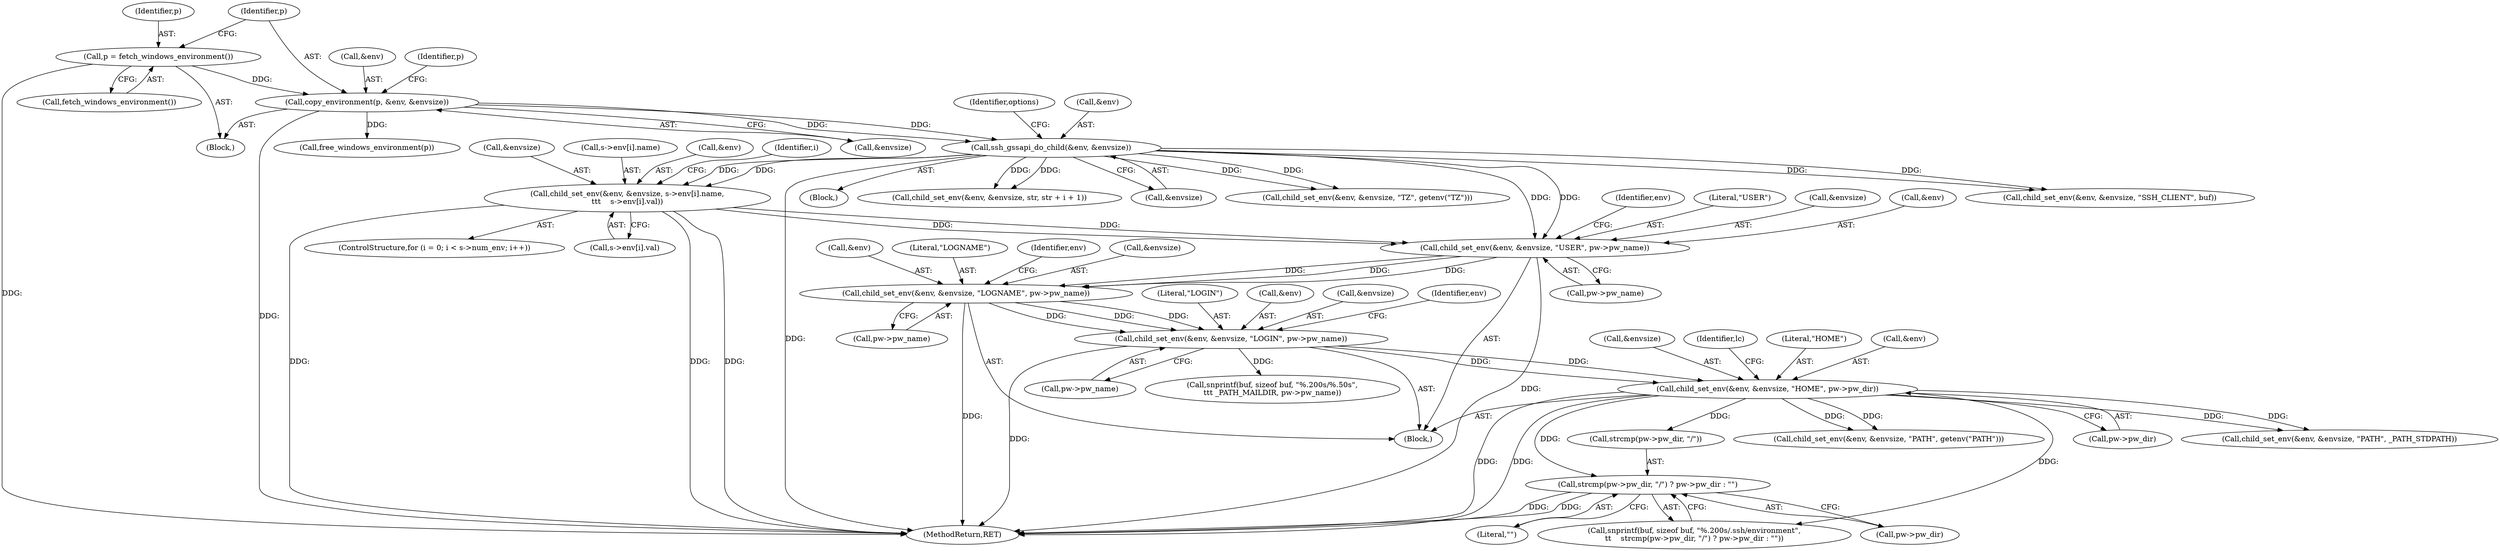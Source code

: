 digraph "0_mindrot_85bdcd7c92fe7ff133bbc4e10a65c91810f88755@API" {
"1000591" [label="(Call,strcmp(pw->pw_dir, \"/\") ? pw->pw_dir : \"\")"];
"1000233" [label="(Call,child_set_env(&env, &envsize, \"HOME\", pw->pw_dir))"];
"1000224" [label="(Call,child_set_env(&env, &envsize, \"LOGIN\", pw->pw_name))"];
"1000215" [label="(Call,child_set_env(&env, &envsize, \"LOGNAME\", pw->pw_name))"];
"1000206" [label="(Call,child_set_env(&env, &envsize, \"USER\", pw->pw_name))"];
"1000187" [label="(Call,child_set_env(&env, &envsize, s->env[i].name,\n\t\t\t    s->env[i].val))"];
"1000165" [label="(Call,ssh_gssapi_do_child(&env, &envsize))"];
"1000157" [label="(Call,copy_environment(p, &env, &envsize))"];
"1000154" [label="(Call,p = fetch_windows_environment())"];
"1000591" [label="(Call,strcmp(pw->pw_dir, \"/\") ? pw->pw_dir : \"\")"];
"1000226" [label="(Identifier,env)"];
"1000236" [label="(Call,&envsize)"];
"1000155" [label="(Identifier,p)"];
"1000175" [label="(Block,)"];
"1000186" [label="(Identifier,i)"];
"1000154" [label="(Call,p = fetch_windows_environment())"];
"1000230" [label="(Call,pw->pw_name)"];
"1000161" [label="(Call,&envsize)"];
"1000630" [label="(MethodReturn,RET)"];
"1000118" [label="(Block,)"];
"1000217" [label="(Identifier,env)"];
"1000586" [label="(Call,snprintf(buf, sizeof buf, \"%.200s/.ssh/environment\",\n\t\t    strcmp(pw->pw_dir, \"/\") ? pw->pw_dir : \"\"))"];
"1000176" [label="(ControlStructure,for (i = 0; i < s->num_env; i++))"];
"1000206" [label="(Call,child_set_env(&env, &envsize, \"USER\", pw->pw_name))"];
"1000159" [label="(Call,&env)"];
"1000216" [label="(Call,&env)"];
"1000166" [label="(Call,&env)"];
"1000233" [label="(Call,child_set_env(&env, &envsize, \"HOME\", pw->pw_dir))"];
"1000235" [label="(Identifier,env)"];
"1000190" [label="(Call,&envsize)"];
"1000260" [label="(Call,child_set_env(&env, &envsize, \"PATH\", getenv(\"PATH\")))"];
"1000221" [label="(Call,pw->pw_name)"];
"1000215" [label="(Call,child_set_env(&env, &envsize, \"LOGNAME\", pw->pw_name))"];
"1000211" [label="(Literal,\"USER\")"];
"1000245" [label="(Identifier,lc)"];
"1000165" [label="(Call,ssh_gssapi_do_child(&env, &envsize))"];
"1000212" [label="(Call,pw->pw_name)"];
"1000157" [label="(Call,copy_environment(p, &env, &envsize))"];
"1000156" [label="(Call,fetch_windows_environment())"];
"1000229" [label="(Literal,\"LOGIN\")"];
"1000225" [label="(Call,&env)"];
"1000592" [label="(Call,strcmp(pw->pw_dir, \"/\"))"];
"1000209" [label="(Call,&envsize)"];
"1000220" [label="(Literal,\"LOGNAME\")"];
"1000173" [label="(Identifier,options)"];
"1000207" [label="(Call,&env)"];
"1000597" [label="(Call,pw->pw_dir)"];
"1000239" [label="(Call,pw->pw_dir)"];
"1000192" [label="(Call,s->env[i].name)"];
"1000152" [label="(Block,)"];
"1000238" [label="(Literal,\"HOME\")"];
"1000600" [label="(Literal,\"\")"];
"1000163" [label="(Call,free_windows_environment(p))"];
"1000199" [label="(Call,s->env[i].val)"];
"1000234" [label="(Call,&env)"];
"1000187" [label="(Call,child_set_env(&env, &envsize, s->env[i].name,\n\t\t\t    s->env[i].val))"];
"1000348" [label="(Call,child_set_env(&env, &envsize, str, str + i + 1))"];
"1000158" [label="(Identifier,p)"];
"1000168" [label="(Call,&envsize)"];
"1000294" [label="(Call,child_set_env(&env, &envsize, \"TZ\", getenv(\"TZ\")))"];
"1000224" [label="(Call,child_set_env(&env, &envsize, \"LOGIN\", pw->pw_name))"];
"1000188" [label="(Call,&env)"];
"1000268" [label="(Call,snprintf(buf, sizeof buf, \"%.200s/%.50s\",\n\t\t\t _PATH_MAILDIR, pw->pw_name))"];
"1000381" [label="(Call,child_set_env(&env, &envsize, \"SSH_CLIENT\", buf))"];
"1000218" [label="(Call,&envsize)"];
"1000252" [label="(Call,child_set_env(&env, &envsize, \"PATH\", _PATH_STDPATH))"];
"1000164" [label="(Identifier,p)"];
"1000227" [label="(Call,&envsize)"];
"1000591" -> "1000586"  [label="AST: "];
"1000591" -> "1000597"  [label="CFG: "];
"1000591" -> "1000600"  [label="CFG: "];
"1000592" -> "1000591"  [label="AST: "];
"1000597" -> "1000591"  [label="AST: "];
"1000600" -> "1000591"  [label="AST: "];
"1000586" -> "1000591"  [label="CFG: "];
"1000591" -> "1000630"  [label="DDG: "];
"1000591" -> "1000630"  [label="DDG: "];
"1000233" -> "1000591"  [label="DDG: "];
"1000233" -> "1000175"  [label="AST: "];
"1000233" -> "1000239"  [label="CFG: "];
"1000234" -> "1000233"  [label="AST: "];
"1000236" -> "1000233"  [label="AST: "];
"1000238" -> "1000233"  [label="AST: "];
"1000239" -> "1000233"  [label="AST: "];
"1000245" -> "1000233"  [label="CFG: "];
"1000233" -> "1000630"  [label="DDG: "];
"1000233" -> "1000630"  [label="DDG: "];
"1000224" -> "1000233"  [label="DDG: "];
"1000224" -> "1000233"  [label="DDG: "];
"1000233" -> "1000252"  [label="DDG: "];
"1000233" -> "1000252"  [label="DDG: "];
"1000233" -> "1000260"  [label="DDG: "];
"1000233" -> "1000260"  [label="DDG: "];
"1000233" -> "1000586"  [label="DDG: "];
"1000233" -> "1000592"  [label="DDG: "];
"1000224" -> "1000175"  [label="AST: "];
"1000224" -> "1000230"  [label="CFG: "];
"1000225" -> "1000224"  [label="AST: "];
"1000227" -> "1000224"  [label="AST: "];
"1000229" -> "1000224"  [label="AST: "];
"1000230" -> "1000224"  [label="AST: "];
"1000235" -> "1000224"  [label="CFG: "];
"1000224" -> "1000630"  [label="DDG: "];
"1000215" -> "1000224"  [label="DDG: "];
"1000215" -> "1000224"  [label="DDG: "];
"1000215" -> "1000224"  [label="DDG: "];
"1000224" -> "1000268"  [label="DDG: "];
"1000215" -> "1000175"  [label="AST: "];
"1000215" -> "1000221"  [label="CFG: "];
"1000216" -> "1000215"  [label="AST: "];
"1000218" -> "1000215"  [label="AST: "];
"1000220" -> "1000215"  [label="AST: "];
"1000221" -> "1000215"  [label="AST: "];
"1000226" -> "1000215"  [label="CFG: "];
"1000215" -> "1000630"  [label="DDG: "];
"1000206" -> "1000215"  [label="DDG: "];
"1000206" -> "1000215"  [label="DDG: "];
"1000206" -> "1000215"  [label="DDG: "];
"1000206" -> "1000175"  [label="AST: "];
"1000206" -> "1000212"  [label="CFG: "];
"1000207" -> "1000206"  [label="AST: "];
"1000209" -> "1000206"  [label="AST: "];
"1000211" -> "1000206"  [label="AST: "];
"1000212" -> "1000206"  [label="AST: "];
"1000217" -> "1000206"  [label="CFG: "];
"1000206" -> "1000630"  [label="DDG: "];
"1000187" -> "1000206"  [label="DDG: "];
"1000187" -> "1000206"  [label="DDG: "];
"1000165" -> "1000206"  [label="DDG: "];
"1000165" -> "1000206"  [label="DDG: "];
"1000187" -> "1000176"  [label="AST: "];
"1000187" -> "1000199"  [label="CFG: "];
"1000188" -> "1000187"  [label="AST: "];
"1000190" -> "1000187"  [label="AST: "];
"1000192" -> "1000187"  [label="AST: "];
"1000199" -> "1000187"  [label="AST: "];
"1000186" -> "1000187"  [label="CFG: "];
"1000187" -> "1000630"  [label="DDG: "];
"1000187" -> "1000630"  [label="DDG: "];
"1000187" -> "1000630"  [label="DDG: "];
"1000165" -> "1000187"  [label="DDG: "];
"1000165" -> "1000187"  [label="DDG: "];
"1000165" -> "1000118"  [label="AST: "];
"1000165" -> "1000168"  [label="CFG: "];
"1000166" -> "1000165"  [label="AST: "];
"1000168" -> "1000165"  [label="AST: "];
"1000173" -> "1000165"  [label="CFG: "];
"1000165" -> "1000630"  [label="DDG: "];
"1000157" -> "1000165"  [label="DDG: "];
"1000157" -> "1000165"  [label="DDG: "];
"1000165" -> "1000294"  [label="DDG: "];
"1000165" -> "1000294"  [label="DDG: "];
"1000165" -> "1000348"  [label="DDG: "];
"1000165" -> "1000348"  [label="DDG: "];
"1000165" -> "1000381"  [label="DDG: "];
"1000165" -> "1000381"  [label="DDG: "];
"1000157" -> "1000152"  [label="AST: "];
"1000157" -> "1000161"  [label="CFG: "];
"1000158" -> "1000157"  [label="AST: "];
"1000159" -> "1000157"  [label="AST: "];
"1000161" -> "1000157"  [label="AST: "];
"1000164" -> "1000157"  [label="CFG: "];
"1000157" -> "1000630"  [label="DDG: "];
"1000154" -> "1000157"  [label="DDG: "];
"1000157" -> "1000163"  [label="DDG: "];
"1000154" -> "1000152"  [label="AST: "];
"1000154" -> "1000156"  [label="CFG: "];
"1000155" -> "1000154"  [label="AST: "];
"1000156" -> "1000154"  [label="AST: "];
"1000158" -> "1000154"  [label="CFG: "];
"1000154" -> "1000630"  [label="DDG: "];
}
